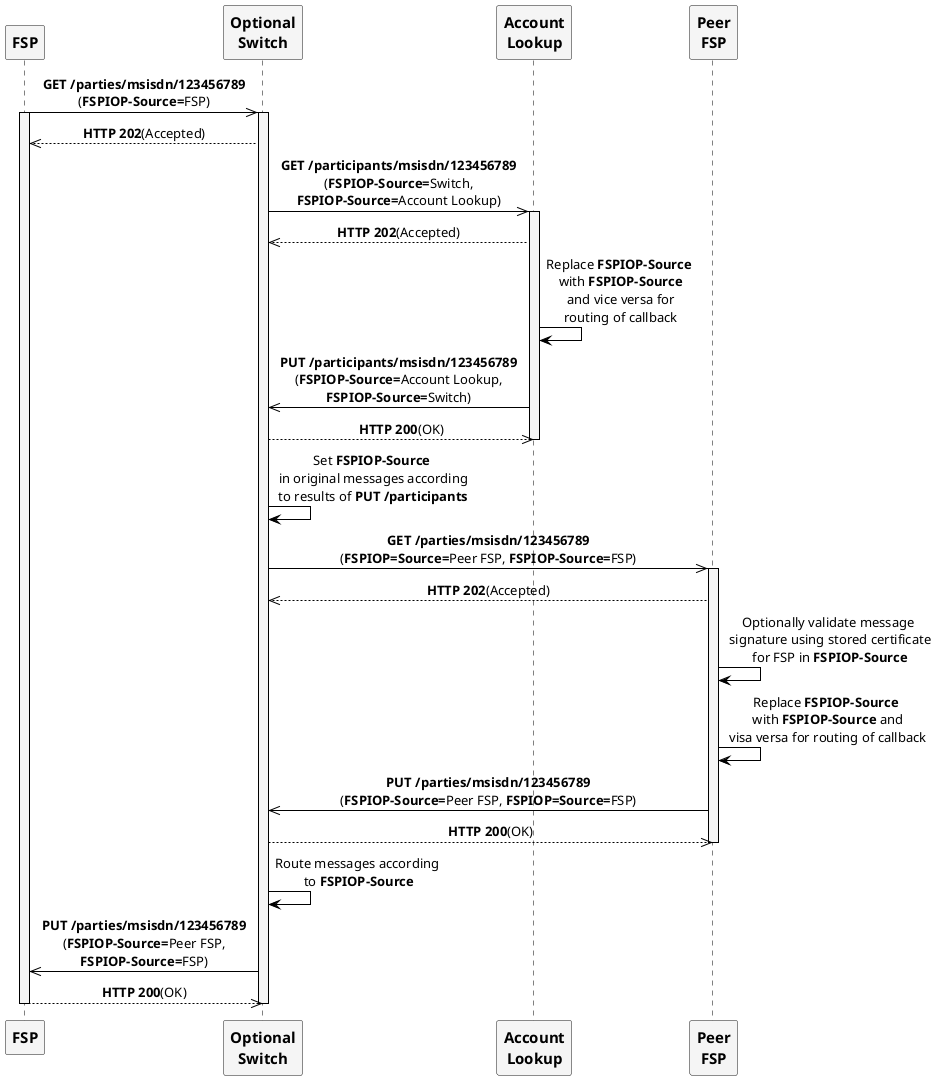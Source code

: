 /'*****
 License
 --------------
 Copyright © 2017 Bill & Melinda Gates Foundation
 The Mojaloop files are made available by the Bill & Melinda Gates Foundation under the Apache License, Version 2.0 (the "License") and you may not use these files except in compliance with the License. You may obtain a copy of the License at
 http://www.apache.org/licenses/LICENSE-2.0
 Unless required by applicable law or agreed to in writing, the Mojaloop files are distributed on an "AS IS" BASIS, WITHOUT WARRANTIES OR CONDITIONS OF ANY KIND, either express or implied. See the License for the specific language governing permissions and limitations under the License.
 Contributors
 --------------
 This is the official list of the Mojaloop project contributors for this file.
 Names of the original copyright holders (individuals or organizations)
 should be listed with a '*' in the first column. People who have
 contributed from an organization can be listed under the organization
 that actually holds the copyright for their contributions (see the
 Gates Foundation organization for an example). Those individuals should have
 their names indented and be marked with a '-'. Email address can be added
 optionally within square brackets <email>.
 * Gates Foundation
 - Name Surname <name.surname@gatesfoundation.com>

 * Henk Kodde <henk.kodde@modusbox.com>
 --------------
 ******'/

@startuml
' declaring skinparam
skinparam sequenceMessageAlign center
skinparam shadowing false
skinparam defaultFontName Arial
skinparam monochrome true
skinparam SequenceLifeLineBackgroundColor WhiteSmoke
skinparam SequenceLifeLineBorderColor Black
skinparam ParticipantFontStyle Bold
skinparam ParticipantFontSize 15
skinparam ParticipantBackgroundColor WhiteSmoke
skinparam ArrowColor Black

' declare title
' title Example scenario where FSPIOP-Destination is unknown by FSP

' Actor Keys:
' participant - FSP, Peer FSP, Optional Switch and Account Lookup

' declare actors
participant "FSP" as FSP
participant "Optional\nSwitch" as Switch
participant "Account\nLookup" as ALS
participant "Peer\nFSP" as PEERFSP

' start flow
FSP ->> Switch: **GET /parties/msisdn/123456789**\n(**FSPIOP-Source=**FSP)
activate FSP
activate Switch
FSP <<-- Switch: **HTTP 202**(Accepted)
Switch ->> ALS: **GET /participants/msisdn/123456789**\n(**FSPIOP-Source=**Switch,\n**FSPIOP-Source=**Account Lookup)
activate ALS
Switch <<-- ALS: **HTTP 202**(Accepted)
ALS -> ALS: Replace **FSPIOP-Source**\n with **FSPIOP-Source**\n and vice versa for\n routing of callback
Switch <<- ALS: **PUT /participants/msisdn/123456789**\n(**FSPIOP-Source=**Account Lookup,\n**FSPIOP-Source=**Switch)
Switch -->> ALS: **HTTP 200**(OK)
deactivate ALS
Switch -> Switch: Set **FSPIOP-Source**\n in original messages according\n to results of **PUT /participants**
Switch ->> PEERFSP: **GET /parties/msisdn/123456789**\n(**FSPIOP=Source=**Peer FSP, **FSPIOP-Source=**FSP)
activate PEERFSP
Switch <<-- PEERFSP: **HTTP 202**(Accepted)
PEERFSP -> PEERFSP: Optionally validate message\n signature using stored certificate\n for FSP in **FSPIOP-Source**
PEERFSP -> PEERFSP: Replace **FSPIOP-Source**\n with **FSPIOP-Source** and\n visa versa for routing of callback
Switch <<- PEERFSP: **PUT /parties/msisdn/123456789**\n(**FSPIOP-Source=**Peer FSP, **FSPIOP=Source=**FSP)
Switch -->> PEERFSP: **HTTP 200**(OK)
deactivate PEERFSP
Switch -> Switch: Route messages according\n to **FSPIOP-Source**
FSP <<- Switch: **PUT /parties/msisdn/123456789**\n(**FSPIOP-Source=**Peer FSP,\n**FSPIOP-Source=**FSP)
FSP -->> Switch: **HTTP 200**(OK)
deactivate Switch
deactivate FSP
@enduml
